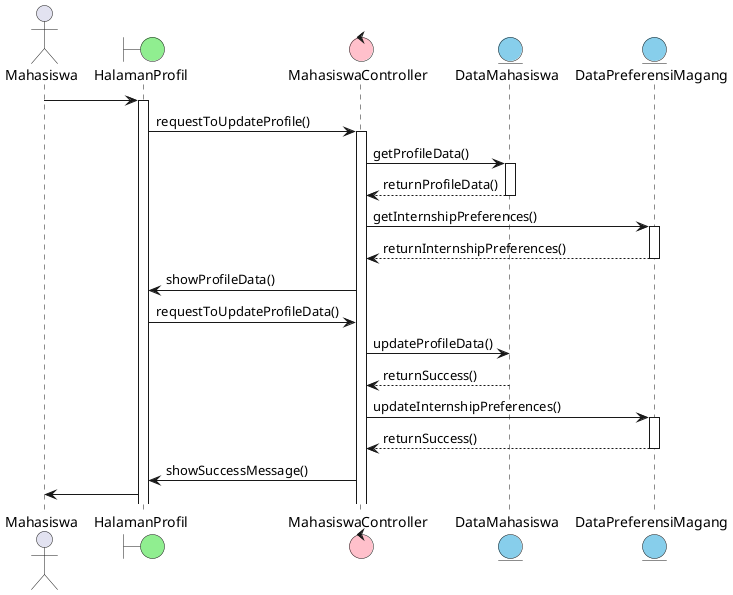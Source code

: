 @startuml memperbarui-data-diri-dan-preferensi-magang

actor Mahasiswa

boundary HalamanProfil #LightGreen
control MahasiswaController #Pink
entity DataMahasiswa #SkyBlue
entity DataPreferensiMagang #SkyBlue

Mahasiswa -> HalamanProfil
activate HalamanProfil
HalamanProfil -> MahasiswaController : requestToUpdateProfile()
activate MahasiswaController
MahasiswaController -> DataMahasiswa : getProfileData()
activate DataMahasiswa
DataMahasiswa --> MahasiswaController : returnProfileData()
deactivate DataMahasiswa
MahasiswaController -> DataPreferensiMagang : getInternshipPreferences()
activate DataPreferensiMagang
DataPreferensiMagang --> MahasiswaController : returnInternshipPreferences()
deactivate DataPreferensiMagang
MahasiswaController -> HalamanProfil : showProfileData()
HalamanProfil -> MahasiswaController : requestToUpdateProfileData()
MahasiswaController -> DataMahasiswa : updateProfileData()
DataMahasiswa --> MahasiswaController : returnSuccess()
MahasiswaController -> DataPreferensiMagang : updateInternshipPreferences()
activate DataPreferensiMagang
DataPreferensiMagang --> MahasiswaController : returnSuccess()
deactivate DataPreferensiMagang
MahasiswaController -> HalamanProfil : showSuccessMessage()
HalamanProfil -> Mahasiswa

@enduml
